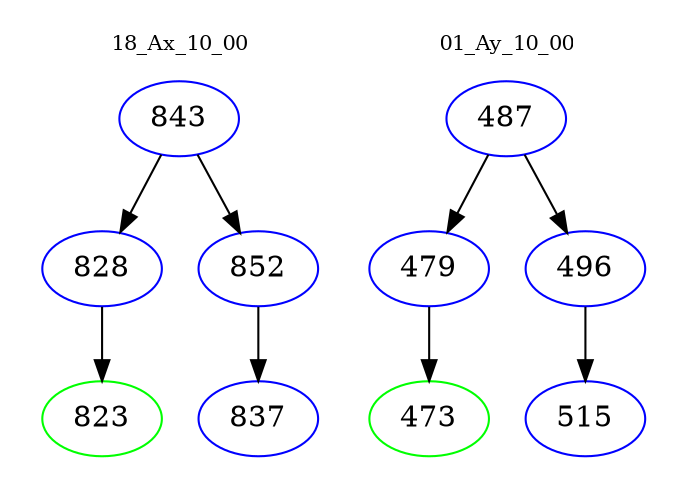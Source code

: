 digraph{
subgraph cluster_0 {
color = white
label = "18_Ax_10_00";
fontsize=10;
T0_843 [label="843", color="blue"]
T0_843 -> T0_828 [color="black"]
T0_828 [label="828", color="blue"]
T0_828 -> T0_823 [color="black"]
T0_823 [label="823", color="green"]
T0_843 -> T0_852 [color="black"]
T0_852 [label="852", color="blue"]
T0_852 -> T0_837 [color="black"]
T0_837 [label="837", color="blue"]
}
subgraph cluster_1 {
color = white
label = "01_Ay_10_00";
fontsize=10;
T1_487 [label="487", color="blue"]
T1_487 -> T1_479 [color="black"]
T1_479 [label="479", color="blue"]
T1_479 -> T1_473 [color="black"]
T1_473 [label="473", color="green"]
T1_487 -> T1_496 [color="black"]
T1_496 [label="496", color="blue"]
T1_496 -> T1_515 [color="black"]
T1_515 [label="515", color="blue"]
}
}
